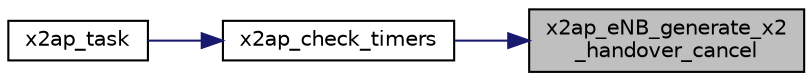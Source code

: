 digraph "x2ap_eNB_generate_x2_handover_cancel"
{
 // LATEX_PDF_SIZE
  edge [fontname="Helvetica",fontsize="10",labelfontname="Helvetica",labelfontsize="10"];
  node [fontname="Helvetica",fontsize="10",shape=record];
  rankdir="RL";
  Node1 [label="x2ap_eNB_generate_x2\l_handover_cancel",height=0.2,width=0.4,color="black", fillcolor="grey75", style="filled", fontcolor="black",tooltip=" "];
  Node1 -> Node2 [dir="back",color="midnightblue",fontsize="10",style="solid",fontname="Helvetica"];
  Node2 [label="x2ap_check_timers",height=0.2,width=0.4,color="black", fillcolor="white", style="filled",URL="$x2ap__timers_8h.html#a3d1a1781abba020b306cc5b5c349dc02",tooltip=" "];
  Node2 -> Node3 [dir="back",color="midnightblue",fontsize="10",style="solid",fontname="Helvetica"];
  Node3 [label="x2ap_task",height=0.2,width=0.4,color="black", fillcolor="white", style="filled",URL="$group__em.html#ga506144d2ebe7d0a3e05b5fd7a2baea14",tooltip=" "];
}
